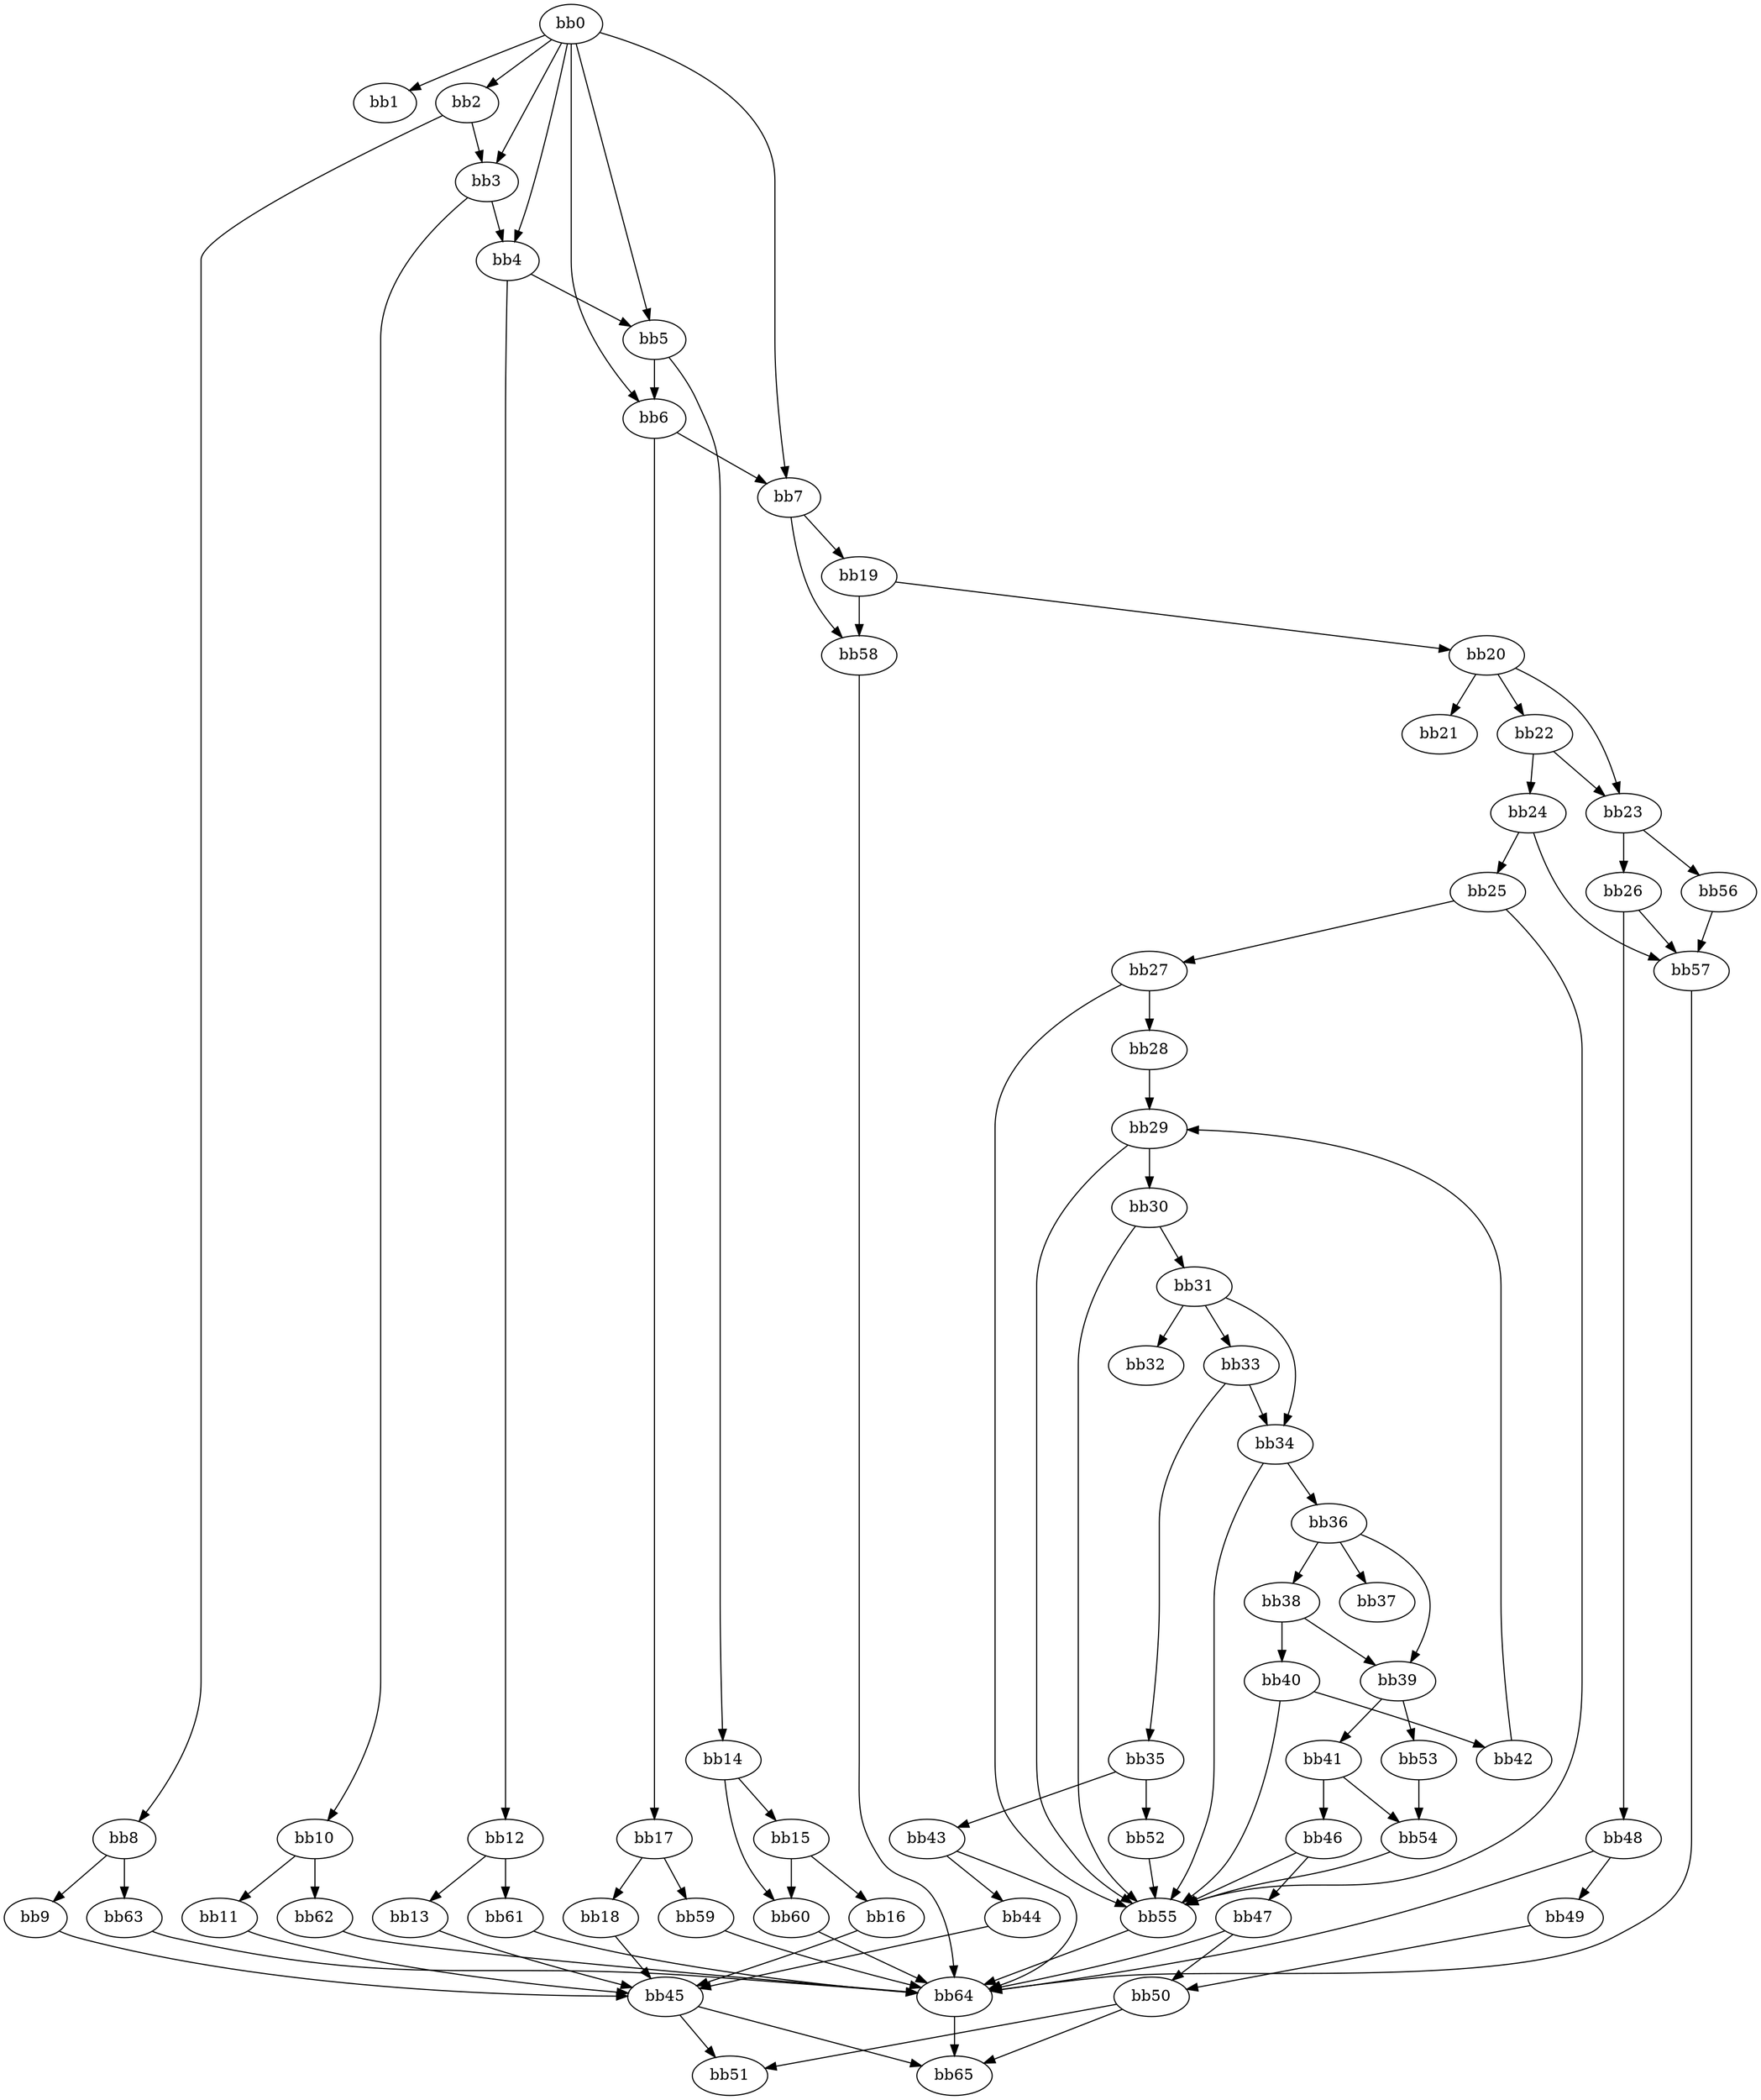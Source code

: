 digraph {
    0 [ label = "bb0\l" ]
    1 [ label = "bb1\l" ]
    2 [ label = "bb2\l" ]
    3 [ label = "bb3\l" ]
    4 [ label = "bb4\l" ]
    5 [ label = "bb5\l" ]
    6 [ label = "bb6\l" ]
    7 [ label = "bb7\l" ]
    8 [ label = "bb8\l" ]
    9 [ label = "bb9\l" ]
    10 [ label = "bb10\l" ]
    11 [ label = "bb11\l" ]
    12 [ label = "bb12\l" ]
    13 [ label = "bb13\l" ]
    14 [ label = "bb14\l" ]
    15 [ label = "bb15\l" ]
    16 [ label = "bb16\l" ]
    17 [ label = "bb17\l" ]
    18 [ label = "bb18\l" ]
    19 [ label = "bb19\l" ]
    20 [ label = "bb20\l" ]
    21 [ label = "bb21\l" ]
    22 [ label = "bb22\l" ]
    23 [ label = "bb23\l" ]
    24 [ label = "bb24\l" ]
    25 [ label = "bb25\l" ]
    26 [ label = "bb26\l" ]
    27 [ label = "bb27\l" ]
    28 [ label = "bb28\l" ]
    29 [ label = "bb29\l" ]
    30 [ label = "bb30\l" ]
    31 [ label = "bb31\l" ]
    32 [ label = "bb32\l" ]
    33 [ label = "bb33\l" ]
    34 [ label = "bb34\l" ]
    35 [ label = "bb35\l" ]
    36 [ label = "bb36\l" ]
    37 [ label = "bb37\l" ]
    38 [ label = "bb38\l" ]
    39 [ label = "bb39\l" ]
    40 [ label = "bb40\l" ]
    41 [ label = "bb41\l" ]
    42 [ label = "bb42\l" ]
    43 [ label = "bb43\l" ]
    44 [ label = "bb44\l" ]
    45 [ label = "bb45\l" ]
    46 [ label = "bb46\l" ]
    47 [ label = "bb47\l" ]
    48 [ label = "bb48\l" ]
    49 [ label = "bb49\l" ]
    50 [ label = "bb50\l" ]
    51 [ label = "bb51\l" ]
    52 [ label = "bb52\l" ]
    53 [ label = "bb53\l" ]
    54 [ label = "bb54\l" ]
    55 [ label = "bb55\l" ]
    56 [ label = "bb56\l" ]
    57 [ label = "bb57\l" ]
    58 [ label = "bb58\l" ]
    59 [ label = "bb59\l" ]
    60 [ label = "bb60\l" ]
    61 [ label = "bb61\l" ]
    62 [ label = "bb62\l" ]
    63 [ label = "bb63\l" ]
    64 [ label = "bb64\l" ]
    65 [ label = "bb65\l" ]
    0 -> 1 [ ]
    0 -> 2 [ ]
    0 -> 3 [ ]
    0 -> 4 [ ]
    0 -> 5 [ ]
    0 -> 6 [ ]
    0 -> 7 [ ]
    2 -> 3 [ ]
    2 -> 8 [ ]
    3 -> 4 [ ]
    3 -> 10 [ ]
    4 -> 5 [ ]
    4 -> 12 [ ]
    5 -> 6 [ ]
    5 -> 14 [ ]
    6 -> 7 [ ]
    6 -> 17 [ ]
    7 -> 19 [ ]
    7 -> 58 [ ]
    8 -> 9 [ ]
    8 -> 63 [ ]
    9 -> 45 [ ]
    10 -> 11 [ ]
    10 -> 62 [ ]
    11 -> 45 [ ]
    12 -> 13 [ ]
    12 -> 61 [ ]
    13 -> 45 [ ]
    14 -> 15 [ ]
    14 -> 60 [ ]
    15 -> 16 [ ]
    15 -> 60 [ ]
    16 -> 45 [ ]
    17 -> 18 [ ]
    17 -> 59 [ ]
    18 -> 45 [ ]
    19 -> 20 [ ]
    19 -> 58 [ ]
    20 -> 21 [ ]
    20 -> 22 [ ]
    20 -> 23 [ ]
    22 -> 23 [ ]
    22 -> 24 [ ]
    23 -> 26 [ ]
    23 -> 56 [ ]
    24 -> 25 [ ]
    24 -> 57 [ ]
    25 -> 27 [ ]
    25 -> 55 [ ]
    26 -> 48 [ ]
    26 -> 57 [ ]
    27 -> 28 [ ]
    27 -> 55 [ ]
    28 -> 29 [ ]
    29 -> 30 [ ]
    29 -> 55 [ ]
    30 -> 31 [ ]
    30 -> 55 [ ]
    31 -> 32 [ ]
    31 -> 33 [ ]
    31 -> 34 [ ]
    33 -> 34 [ ]
    33 -> 35 [ ]
    34 -> 36 [ ]
    34 -> 55 [ ]
    35 -> 43 [ ]
    35 -> 52 [ ]
    36 -> 37 [ ]
    36 -> 38 [ ]
    36 -> 39 [ ]
    38 -> 39 [ ]
    38 -> 40 [ ]
    39 -> 41 [ ]
    39 -> 53 [ ]
    40 -> 42 [ ]
    40 -> 55 [ ]
    41 -> 46 [ ]
    41 -> 54 [ ]
    42 -> 29 [ ]
    43 -> 44 [ ]
    43 -> 64 [ ]
    44 -> 45 [ ]
    45 -> 51 [ ]
    45 -> 65 [ ]
    46 -> 47 [ ]
    46 -> 55 [ ]
    47 -> 50 [ ]
    47 -> 64 [ ]
    48 -> 49 [ ]
    48 -> 64 [ ]
    49 -> 50 [ ]
    50 -> 51 [ ]
    50 -> 65 [ ]
    52 -> 55 [ ]
    53 -> 54 [ ]
    54 -> 55 [ ]
    55 -> 64 [ ]
    56 -> 57 [ ]
    57 -> 64 [ ]
    58 -> 64 [ ]
    59 -> 64 [ ]
    60 -> 64 [ ]
    61 -> 64 [ ]
    62 -> 64 [ ]
    63 -> 64 [ ]
    64 -> 65 [ ]
}


